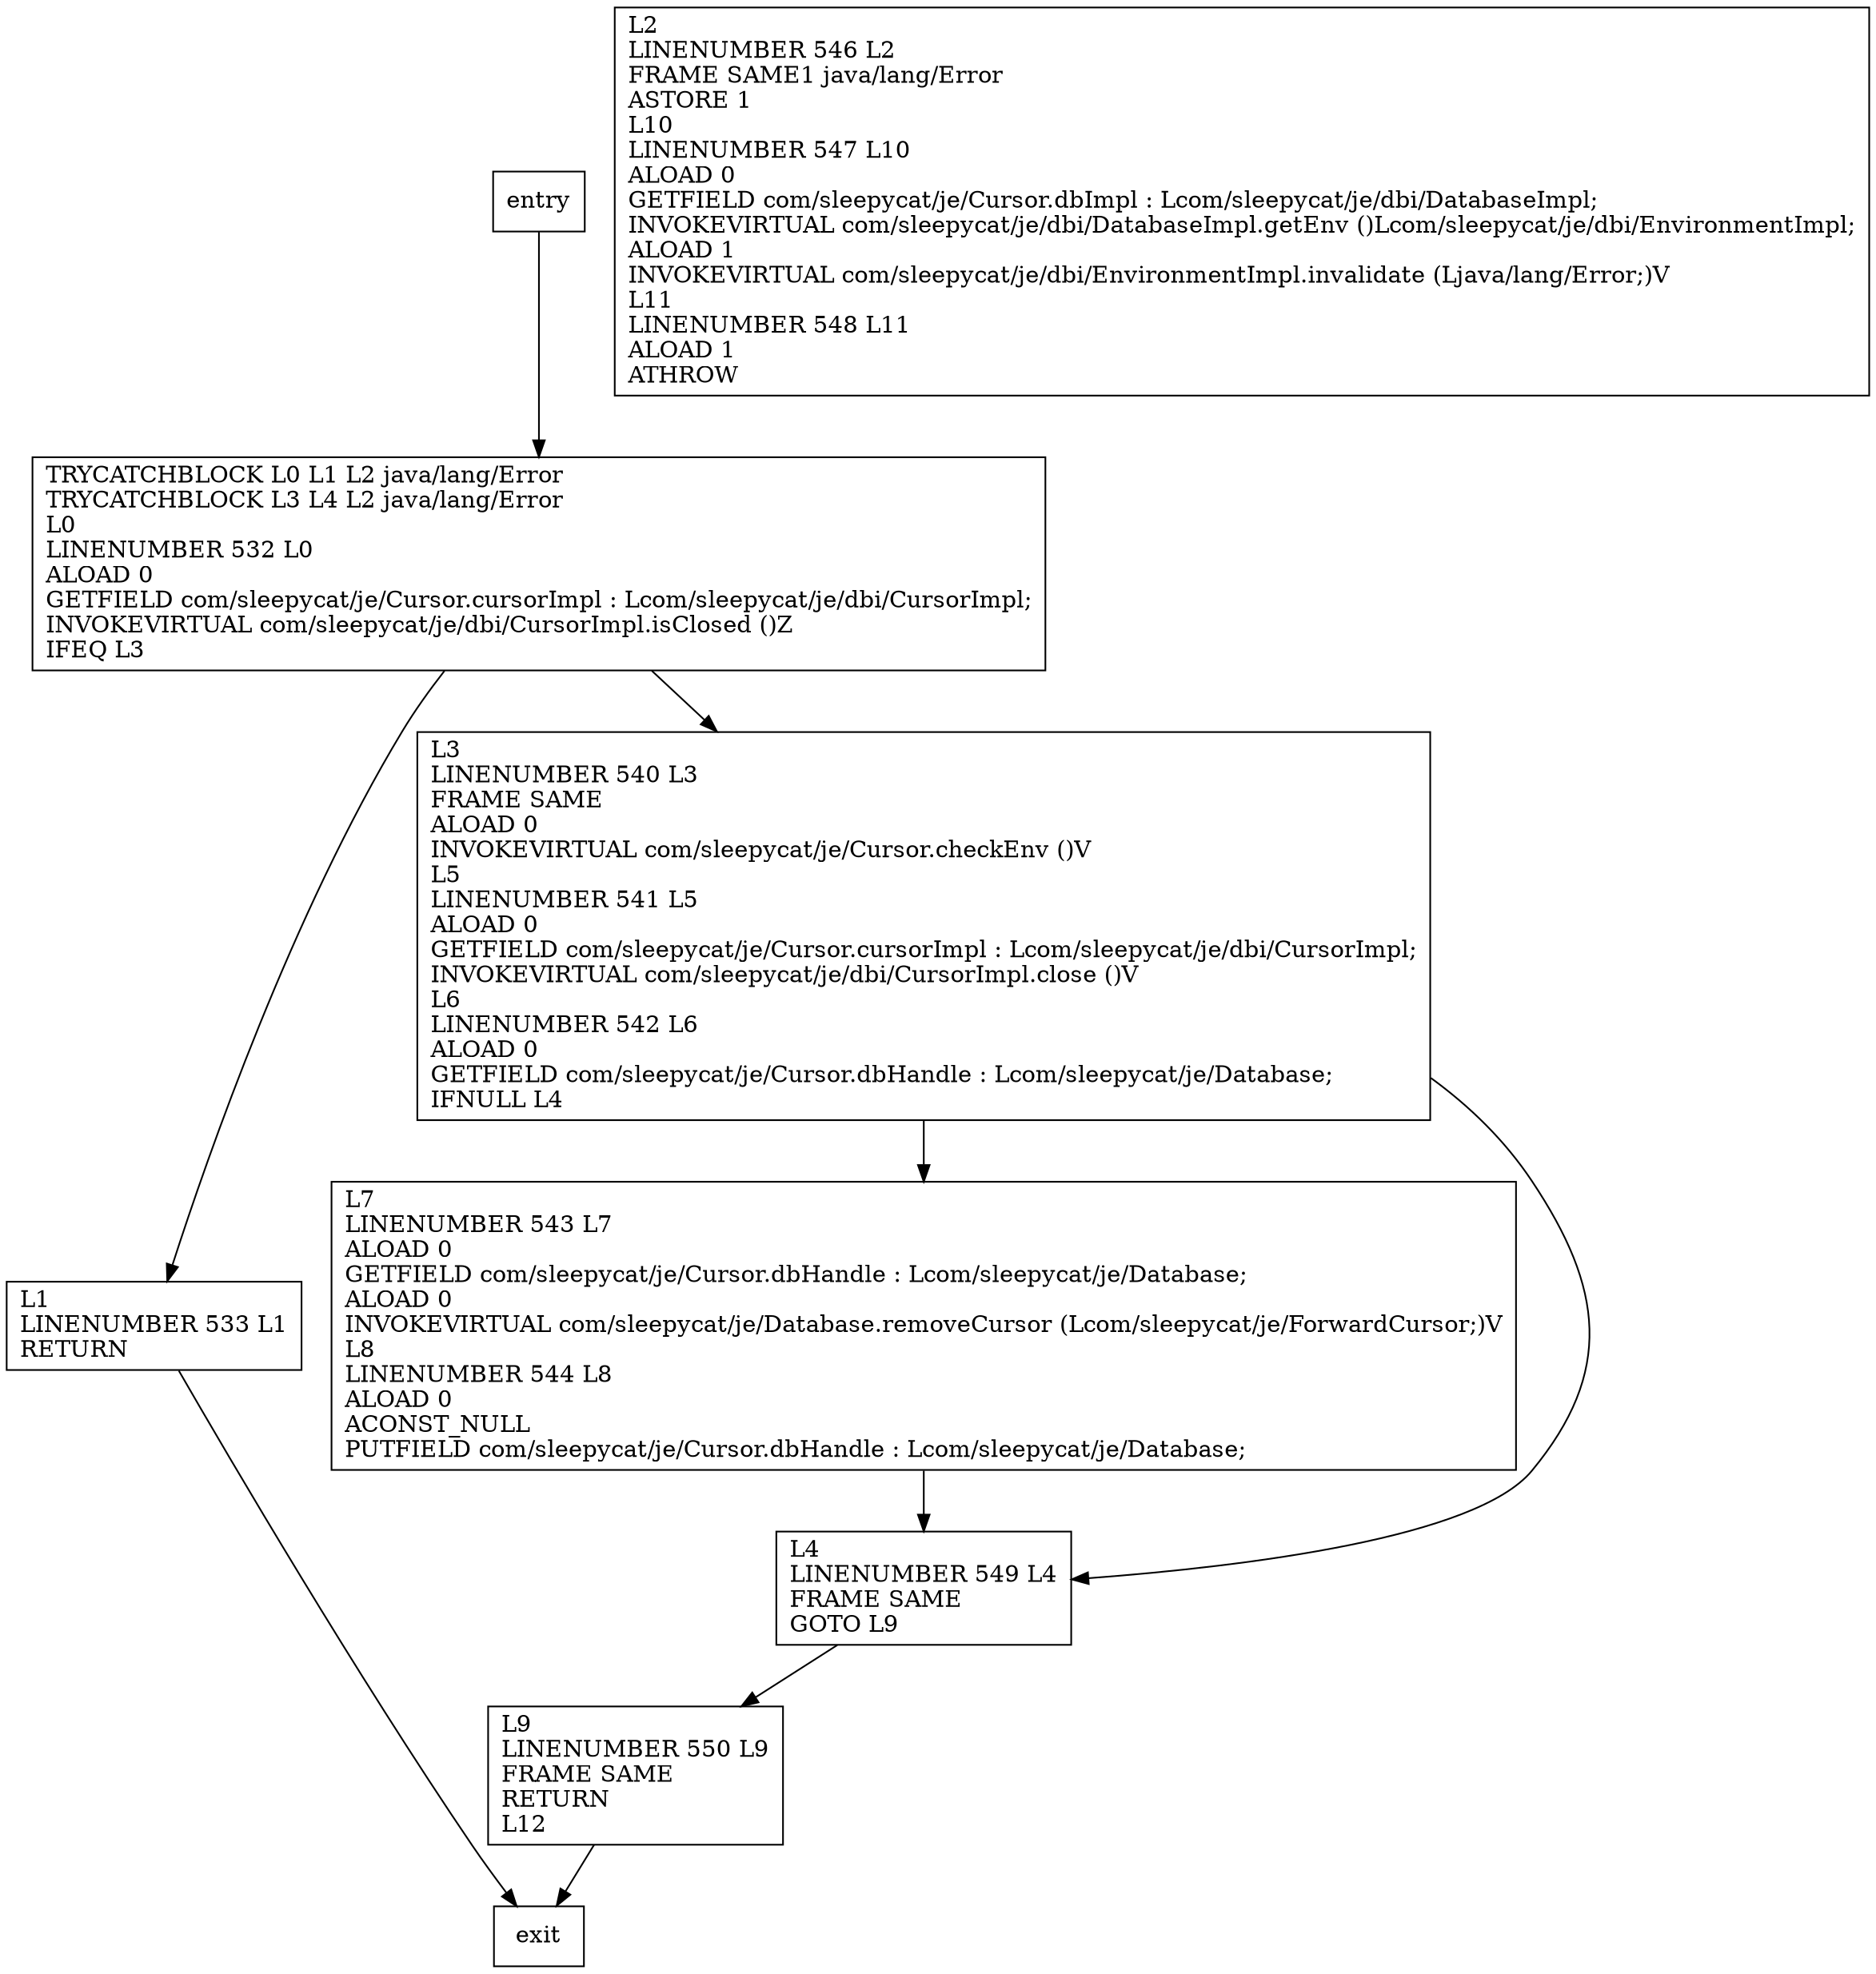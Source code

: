 digraph close {
node [shape=record];
406595358 [label="L7\lLINENUMBER 543 L7\lALOAD 0\lGETFIELD com/sleepycat/je/Cursor.dbHandle : Lcom/sleepycat/je/Database;\lALOAD 0\lINVOKEVIRTUAL com/sleepycat/je/Database.removeCursor (Lcom/sleepycat/je/ForwardCursor;)V\lL8\lLINENUMBER 544 L8\lALOAD 0\lACONST_NULL\lPUTFIELD com/sleepycat/je/Cursor.dbHandle : Lcom/sleepycat/je/Database;\l"];
1212650710 [label="L2\lLINENUMBER 546 L2\lFRAME SAME1 java/lang/Error\lASTORE 1\lL10\lLINENUMBER 547 L10\lALOAD 0\lGETFIELD com/sleepycat/je/Cursor.dbImpl : Lcom/sleepycat/je/dbi/DatabaseImpl;\lINVOKEVIRTUAL com/sleepycat/je/dbi/DatabaseImpl.getEnv ()Lcom/sleepycat/je/dbi/EnvironmentImpl;\lALOAD 1\lINVOKEVIRTUAL com/sleepycat/je/dbi/EnvironmentImpl.invalidate (Ljava/lang/Error;)V\lL11\lLINENUMBER 548 L11\lALOAD 1\lATHROW\l"];
1036131981 [label="L1\lLINENUMBER 533 L1\lRETURN\l"];
458798585 [label="L3\lLINENUMBER 540 L3\lFRAME SAME\lALOAD 0\lINVOKEVIRTUAL com/sleepycat/je/Cursor.checkEnv ()V\lL5\lLINENUMBER 541 L5\lALOAD 0\lGETFIELD com/sleepycat/je/Cursor.cursorImpl : Lcom/sleepycat/je/dbi/CursorImpl;\lINVOKEVIRTUAL com/sleepycat/je/dbi/CursorImpl.close ()V\lL6\lLINENUMBER 542 L6\lALOAD 0\lGETFIELD com/sleepycat/je/Cursor.dbHandle : Lcom/sleepycat/je/Database;\lIFNULL L4\l"];
384699535 [label="L9\lLINENUMBER 550 L9\lFRAME SAME\lRETURN\lL12\l"];
851588358 [label="TRYCATCHBLOCK L0 L1 L2 java/lang/Error\lTRYCATCHBLOCK L3 L4 L2 java/lang/Error\lL0\lLINENUMBER 532 L0\lALOAD 0\lGETFIELD com/sleepycat/je/Cursor.cursorImpl : Lcom/sleepycat/je/dbi/CursorImpl;\lINVOKEVIRTUAL com/sleepycat/je/dbi/CursorImpl.isClosed ()Z\lIFEQ L3\l"];
997542682 [label="L4\lLINENUMBER 549 L4\lFRAME SAME\lGOTO L9\l"];
entry;
exit;
entry -> 851588358;
406595358 -> 997542682;
1036131981 -> exit;
458798585 -> 406595358;
458798585 -> 997542682;
384699535 -> exit;
851588358 -> 1036131981;
851588358 -> 458798585;
997542682 -> 384699535;
}
